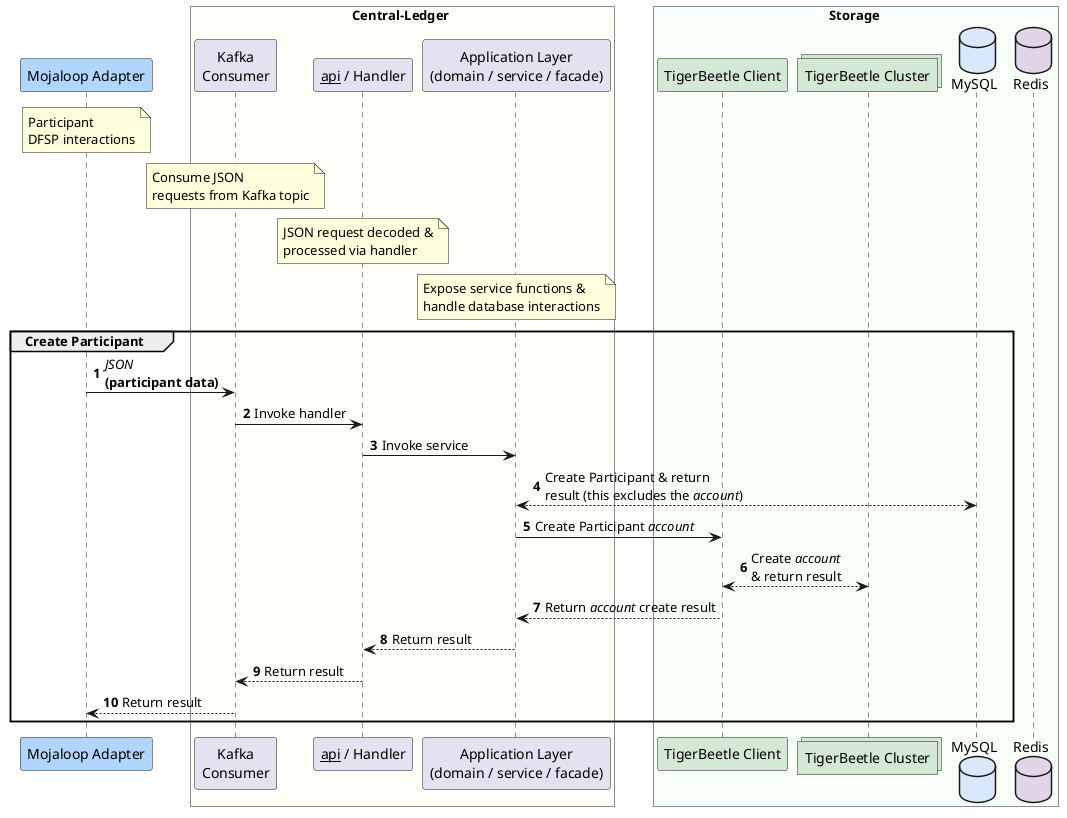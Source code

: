 @startuml

participant "Mojaloop Adapter" as dfsp #B0D5FF
note over dfsp
    Participant
    DFSP interactions
end note

box Central-Ledger #FFFFF9
    participant "Kafka\nConsumer" as cl_consume_kafka
        participant "__api__ / Handler" as cl_handler
        participant "Application Layer\n(domain / service / facade)" as cl_domain

        note over cl_consume_kafka
            Consume JSON
            requests from Kafka topic
        end note
    
        note over cl_handler
            JSON request decoded &
            processed via handler
        end note
    
        note over cl_domain
            Expose service functions &
            handle database interactions
        end note
end box

box Storage #F9FFF9
	Participant "TigerBeetle Client" as tb_client #D5E8D4
	collections "TigerBeetle Cluster" as tb_nodes #D5E8D4
	database "MySQL" as cl_db #DAE8FC
	database "Redis" as redis_cache #E1D5E7
end box

autonumber
group Create Participant
    dfsp -> cl_consume_kafka : //JSON// \n**(participant data)**
    cl_consume_kafka -> cl_handler : Invoke handler
    cl_handler -> cl_domain : Invoke service
    cl_domain <--> cl_db : Create Participant & return \nresult (this excludes the //account//)
    cl_domain -> tb_client : Create Participant //account//
    tb_client <--> tb_nodes : Create //account// \n& return result
    tb_client --> cl_domain : Return //account// create result
    cl_domain --> cl_handler : Return result
    cl_handler --> cl_consume_kafka : Return result
    cl_consume_kafka --> dfsp : Return result
end

@enduml
